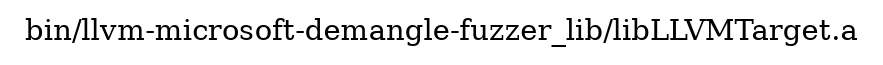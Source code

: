 digraph "bin/llvm-microsoft-demangle-fuzzer_lib/libLLVMTarget.a" {
	label="bin/llvm-microsoft-demangle-fuzzer_lib/libLLVMTarget.a";
	rankdir=LR;

}

